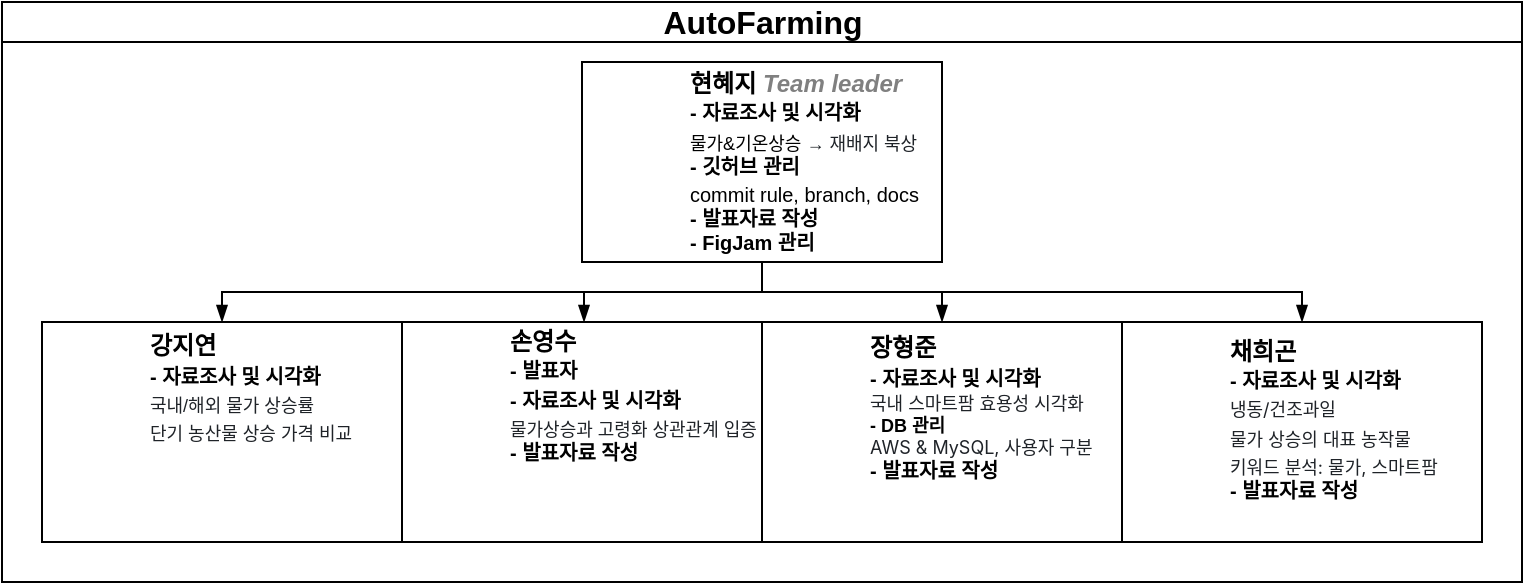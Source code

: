 <mxfile version="24.0.4" type="github">
  <diagram id="prtHgNgQTEPvFCAcTncT" name="Page-1">
    <mxGraphModel dx="819" dy="469" grid="1" gridSize="10" guides="1" tooltips="1" connect="1" arrows="1" fold="1" page="1" pageScale="1" pageWidth="827" pageHeight="1169" math="0" shadow="0">
      <root>
        <mxCell id="0" />
        <mxCell id="1" parent="0" />
        <mxCell id="dNxyNK7c78bLwvsdeMH5-11" value="&lt;font style=&quot;font-size: 16px;&quot;&gt;AutoFarming&lt;/font&gt;" style="swimlane;html=1;startSize=20;horizontal=1;containerType=tree;glass=0;" parent="1" vertex="1">
          <mxGeometry x="34" y="310" width="760" height="290" as="geometry" />
        </mxCell>
        <UserObject label="현혜지&amp;nbsp;&lt;i style=&quot;color: gray&quot;&gt;Team leader&lt;/i&gt;&lt;br&gt;&lt;font style=&quot;font-size: 10px;&quot;&gt;- 자료조사 및 시각화&lt;/font&gt;&lt;div style=&quot;&quot;&gt;&lt;span style=&quot;font-size: 9px;&quot;&gt;&lt;span style=&quot;font-weight: normal;&quot;&gt;물가&amp;amp;기온상승&amp;nbsp;&lt;/span&gt;&lt;/span&gt;&lt;span style=&quot;font-size: 9px; color: rgb(31, 35, 40); font-weight: 400; background-color: rgb(255, 255, 255);&quot;&gt;&lt;font style=&quot;font-size: 9px;&quot; face=&quot;Helvetica&quot;&gt;→ 재배지 북상&lt;/font&gt;&lt;/span&gt;&lt;span style=&quot;font-size: 10px;&quot;&gt;&lt;br&gt;&lt;/span&gt;&lt;div style=&quot;font-size: 10px;&quot;&gt;&lt;font style=&quot;font-size: 10px;&quot;&gt;- 깃허브 관리&lt;/font&gt;&lt;/div&gt;&lt;div style=&quot;&quot;&gt;&lt;font size=&quot;1&quot;&gt;&lt;span style=&quot;font-weight: 400;&quot;&gt;commit rule, branch, docs&lt;/span&gt;&lt;/font&gt;&lt;/div&gt;&lt;div style=&quot;font-size: 10px;&quot;&gt;&lt;font style=&quot;font-size: 10px;&quot;&gt;- 발표자료 작성&lt;/font&gt;&lt;/div&gt;&lt;div style=&quot;font-size: 10px;&quot;&gt;&lt;font style=&quot;font-size: 10px;&quot;&gt;- FigJam 관리&lt;/font&gt;&lt;/div&gt;&lt;/div&gt;" name="Tessa Miller" position="CFO" location="Office 1" email="me@example.com" placeholders="1" link="https://www.draw.io" id="dNxyNK7c78bLwvsdeMH5-12">
          <mxCell style="label;image=https://cdn3.iconfinder.com/data/icons/user-avatars-1/512/users-3-128.png;whiteSpace=wrap;html=1;rounded=0;glass=0;treeMoving=1;treeFolding=1;" parent="dNxyNK7c78bLwvsdeMH5-11" vertex="1">
            <mxGeometry x="290" y="30" width="180" height="100" as="geometry" />
          </mxCell>
        </UserObject>
        <mxCell id="dNxyNK7c78bLwvsdeMH5-15" value="" style="endArrow=blockThin;endFill=1;fontSize=11;edgeStyle=elbowEdgeStyle;elbow=vertical;rounded=0;entryX=0.5;entryY=0;entryDx=0;entryDy=0;exitX=0.5;exitY=1;exitDx=0;exitDy=0;" parent="dNxyNK7c78bLwvsdeMH5-11" source="dNxyNK7c78bLwvsdeMH5-12" edge="1">
          <mxGeometry relative="1" as="geometry">
            <mxPoint x="381" y="135" as="sourcePoint" />
            <mxPoint x="291.0" y="160" as="targetPoint" />
            <Array as="points">
              <mxPoint x="331" y="145" />
            </Array>
          </mxGeometry>
        </mxCell>
        <mxCell id="dNxyNK7c78bLwvsdeMH5-17" value="" style="endArrow=blockThin;endFill=1;fontSize=11;edgeStyle=elbowEdgeStyle;elbow=vertical;rounded=0;entryX=0.5;entryY=0;entryDx=0;entryDy=0;" parent="dNxyNK7c78bLwvsdeMH5-11" target="dNxyNK7c78bLwvsdeMH5-18" edge="1">
          <mxGeometry relative="1" as="geometry">
            <mxPoint x="380" y="130" as="sourcePoint" />
            <mxPoint x="650.0" y="150" as="targetPoint" />
          </mxGeometry>
        </mxCell>
        <UserObject label="손영수&lt;div&gt;&lt;span style=&quot;font-size: 10px;&quot;&gt;- 발표자&lt;/span&gt;&lt;/div&gt;&lt;div&gt;&lt;font style=&quot;font-size: 10px;&quot;&gt;- 자료조사 및 시각화&lt;/font&gt;&lt;div&gt;&lt;span style=&quot;color: rgb(31, 35, 40); font-weight: 400; background-color: rgb(255, 255, 255);&quot;&gt;&lt;font style=&quot;font-size: 9px;&quot; face=&quot;Helvetica&quot;&gt;물가상승과 고령화 상관관계 입증&lt;/font&gt;&lt;/span&gt;&lt;div style=&quot;font-size: 10px;&quot;&gt;&lt;span style=&quot;background-color: initial;&quot;&gt;- 발표자료 작성&lt;/span&gt;&lt;br&gt;&lt;/div&gt;&lt;/div&gt;&lt;/div&gt;&lt;div style=&quot;font-size: 10px;&quot;&gt;&lt;span style=&quot;background-color: initial;&quot;&gt;&lt;br&gt;&lt;/span&gt;&lt;/div&gt;&lt;div style=&quot;font-size: 10px;&quot;&gt;&lt;span style=&quot;background-color: initial;&quot;&gt;&lt;br&gt;&lt;/span&gt;&lt;/div&gt;&lt;div style=&quot;font-size: 10px;&quot;&gt;&lt;span style=&quot;background-color: initial;&quot;&gt;&lt;br&gt;&lt;/span&gt;&lt;/div&gt;" name="Evan Valet" position="HR Director" location="Office 4" email="me@example.com" placeholders="1" link="https://www.draw.io" id="OBXP10FfQTyk7-cbXmH6-1">
          <mxCell style="label;image=https://cdn3.iconfinder.com/data/icons/user-avatars-1/512/users-9-2-128.png;whiteSpace=wrap;html=1;rounded=0;glass=0;treeFolding=1;treeMoving=1;" vertex="1" parent="dNxyNK7c78bLwvsdeMH5-11">
            <mxGeometry x="200" y="160" width="180" height="110" as="geometry" />
          </mxCell>
        </UserObject>
        <UserObject label="채희곤&amp;nbsp;&lt;br&gt;&lt;font style=&quot;font-size: 10px;&quot;&gt;- 자료조사 및 시각화&lt;/font&gt;&lt;div&gt;&lt;span style=&quot;background-color: rgb(255, 255, 255); color: rgb(31, 35, 40); font-family: -apple-system, BlinkMacSystemFont, &amp;quot;Segoe UI&amp;quot;, &amp;quot;Noto Sans&amp;quot;, Helvetica, Arial, sans-serif, &amp;quot;Apple Color Emoji&amp;quot;, &amp;quot;Segoe UI Emoji&amp;quot;; font-weight: 400; font-size: 9px;&quot;&gt;냉동/건조과일&lt;/span&gt;&lt;/div&gt;&lt;div&gt;&lt;span style=&quot;color: rgb(31, 35, 40); font-family: -apple-system, BlinkMacSystemFont, &amp;quot;Segoe UI&amp;quot;, &amp;quot;Noto Sans&amp;quot;, Helvetica, Arial, sans-serif, &amp;quot;Apple Color Emoji&amp;quot;, &amp;quot;Segoe UI Emoji&amp;quot;; font-weight: 400; background-color: rgb(255, 255, 255);&quot;&gt;&lt;font style=&quot;font-size: 9px;&quot;&gt;물가 상승의 대표 농작물&lt;/font&gt;&lt;/span&gt;&lt;/div&gt;&lt;div&gt;&lt;span style=&quot;background-color: rgb(255, 255, 255); color: rgb(31, 35, 40); font-family: -apple-system, BlinkMacSystemFont, &amp;quot;Segoe UI&amp;quot;, &amp;quot;Noto Sans&amp;quot;, Helvetica, Arial, sans-serif, &amp;quot;Apple Color Emoji&amp;quot;, &amp;quot;Segoe UI Emoji&amp;quot;; font-weight: 400;&quot;&gt;&lt;font style=&quot;font-size: 9px;&quot;&gt;키워드 분석: 물가, 스마트팜&lt;/font&gt;&lt;/span&gt;&lt;div style=&quot;font-size: 10px;&quot;&gt;- 발표자료 작성&lt;/div&gt;&lt;/div&gt;&lt;div style=&quot;font-size: 10px;&quot;&gt;&lt;br&gt;&lt;/div&gt;" name="Evan Valet" position="HR Director" location="Office 4" email="me@example.com" placeholders="1" link="https://www.draw.io" id="OBXP10FfQTyk7-cbXmH6-2">
          <mxCell style="label;image=https://cdn3.iconfinder.com/data/icons/user-avatars-1/512/users-9-2-128.png;whiteSpace=wrap;html=1;rounded=0;glass=0;treeFolding=1;treeMoving=1;" vertex="1" parent="dNxyNK7c78bLwvsdeMH5-11">
            <mxGeometry x="560" y="160" width="180" height="110" as="geometry" />
          </mxCell>
        </UserObject>
        <UserObject label="강지연&lt;font color=&quot;#808080&quot;&gt;&lt;i&gt;&amp;nbsp;&lt;/i&gt;&lt;/font&gt;&lt;br&gt;&lt;font style=&quot;font-size: 10px;&quot;&gt;- 자료조사 및 시각화&lt;/font&gt;&lt;div&gt;&lt;span style=&quot;color: rgb(31, 35, 40); font-weight: 400; background-color: rgb(255, 255, 255);&quot;&gt;&lt;font style=&quot;font-size: 9px;&quot; face=&quot;Helvetica&quot;&gt;국내/해외 물가 상승률&lt;/font&gt;&lt;/span&gt;&lt;/div&gt;&lt;div&gt;&lt;span style=&quot;color: rgb(31, 35, 40); font-weight: 400; background-color: rgb(255, 255, 255);&quot;&gt;&lt;font style=&quot;font-size: 9px;&quot; face=&quot;Helvetica&quot;&gt;단기 농산물 상승 가격 비교&lt;/font&gt;&lt;/span&gt;&lt;br&gt;&lt;/div&gt;&lt;div&gt;&lt;span style=&quot;color: rgb(31, 35, 40); font-weight: 400; background-color: rgb(255, 255, 255);&quot;&gt;&lt;font style=&quot;font-size: 9px;&quot; face=&quot;Helvetica&quot;&gt;&lt;br&gt;&lt;/font&gt;&lt;/span&gt;&lt;/div&gt;&lt;div&gt;&lt;span style=&quot;color: rgb(31, 35, 40); font-weight: 400; background-color: rgb(255, 255, 255);&quot;&gt;&lt;font style=&quot;font-size: 9px;&quot; face=&quot;Helvetica&quot;&gt;&lt;br&gt;&lt;/font&gt;&lt;/span&gt;&lt;/div&gt;&lt;div&gt;&lt;span style=&quot;color: rgb(31, 35, 40); font-weight: 400; background-color: rgb(255, 255, 255);&quot;&gt;&lt;font style=&quot;font-size: 9px;&quot; face=&quot;Helvetica&quot;&gt;&lt;br&gt;&lt;/font&gt;&lt;/span&gt;&lt;/div&gt;" name="Tessa Miller" position="CFO" location="Office 1" email="me@example.com" placeholders="1" link="https://www.draw.io" id="OBXP10FfQTyk7-cbXmH6-7">
          <mxCell style="label;image=https://cdn3.iconfinder.com/data/icons/user-avatars-1/512/users-3-128.png;whiteSpace=wrap;html=1;rounded=0;glass=0;treeMoving=1;treeFolding=1;" vertex="1" parent="dNxyNK7c78bLwvsdeMH5-11">
            <mxGeometry x="20" y="160" width="180" height="110" as="geometry" />
          </mxCell>
        </UserObject>
        <mxCell id="OBXP10FfQTyk7-cbXmH6-19" value="" style="endArrow=blockThin;endFill=1;fontSize=11;edgeStyle=elbowEdgeStyle;elbow=vertical;rounded=0;exitX=0.5;exitY=1;exitDx=0;exitDy=0;" edge="1" parent="dNxyNK7c78bLwvsdeMH5-11" source="dNxyNK7c78bLwvsdeMH5-12" target="OBXP10FfQTyk7-cbXmH6-7">
          <mxGeometry relative="1" as="geometry">
            <mxPoint x="151" y="110" as="sourcePoint" />
            <mxPoint x="421" y="140" as="targetPoint" />
          </mxGeometry>
        </mxCell>
        <mxCell id="OBXP10FfQTyk7-cbXmH6-22" value="" style="endArrow=blockThin;endFill=1;fontSize=11;edgeStyle=elbowEdgeStyle;elbow=vertical;rounded=0;entryX=0.5;entryY=0;entryDx=0;entryDy=0;exitX=0.5;exitY=1;exitDx=0;exitDy=0;" edge="1" parent="dNxyNK7c78bLwvsdeMH5-11" source="dNxyNK7c78bLwvsdeMH5-12" target="OBXP10FfQTyk7-cbXmH6-2">
          <mxGeometry relative="1" as="geometry">
            <mxPoint x="400" y="150" as="sourcePoint" />
            <mxPoint x="670" y="180" as="targetPoint" />
          </mxGeometry>
        </mxCell>
        <UserObject label="장형준&amp;nbsp;&lt;br&gt;&lt;font style=&quot;font-size: 10px;&quot;&gt;- 자료조사 및 시각화&lt;/font&gt;&lt;div style=&quot;font-size: 9px;&quot;&gt;&lt;span style=&quot;color: rgb(31, 35, 40); font-family: -apple-system, BlinkMacSystemFont, &amp;quot;Segoe UI&amp;quot;, &amp;quot;Noto Sans&amp;quot;, Helvetica, Arial, sans-serif, &amp;quot;Apple Color Emoji&amp;quot;, &amp;quot;Segoe UI Emoji&amp;quot;; font-weight: 400; background-color: rgb(255, 255, 255);&quot;&gt;&lt;font style=&quot;font-size: 9px;&quot;&gt;국내 스마트팜 효용성 시각화&lt;/font&gt;&lt;/span&gt;&lt;span style=&quot;font-size: 10px;&quot;&gt;&lt;br&gt;&lt;/span&gt;&lt;div style=&quot;&quot;&gt;- DB 관리&lt;/div&gt;&lt;div&gt;&lt;span style=&quot;color: rgb(31, 35, 40); font-family: -apple-system, BlinkMacSystemFont, &amp;quot;Segoe UI&amp;quot;, &amp;quot;Noto Sans&amp;quot;, Helvetica, Arial, sans-serif, &amp;quot;Apple Color Emoji&amp;quot;, &amp;quot;Segoe UI Emoji&amp;quot;; font-weight: 400; background-color: rgb(255, 255, 255);&quot;&gt;AWS &amp;amp; MySQL, 사용자 구분&lt;/span&gt;&lt;br&gt;&lt;/div&gt;&lt;div style=&quot;font-size: 10px;&quot;&gt;- 발표자료 작성&lt;/div&gt;&lt;/div&gt;&lt;div style=&quot;font-size: 10px;&quot;&gt;&lt;br&gt;&lt;/div&gt;&lt;div style=&quot;font-size: 10px;&quot;&gt;&lt;br&gt;&lt;/div&gt;" name="Alison Donovan" position="System Admin" location="Office 3" email="me@example.com" placeholders="1" link="https://www.draw.io" id="dNxyNK7c78bLwvsdeMH5-18">
          <mxCell style="label;image=https://cdn3.iconfinder.com/data/icons/user-avatars-1/512/users-2-128.png;whiteSpace=wrap;html=1;rounded=0;glass=0;" parent="dNxyNK7c78bLwvsdeMH5-11" vertex="1">
            <mxGeometry x="380" y="160" width="180" height="110" as="geometry" />
          </mxCell>
        </UserObject>
      </root>
    </mxGraphModel>
  </diagram>
</mxfile>
